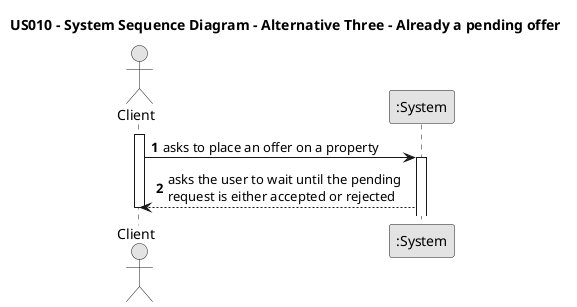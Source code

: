 @startuml

skinparam monochrome true
skinparam packageStyle rectangle
skinparam shadowing false

title US010 - System Sequence Diagram - Alternative Three - Already a pending offer

autonumber

actor "Client" as Client
participant ":System" as System

activate Client

Client -> System : asks to place an offer on a property
activate System


System --> Client : asks the user to wait until the pending \nrequest is either accepted or rejected
deactivate Client
@enduml
